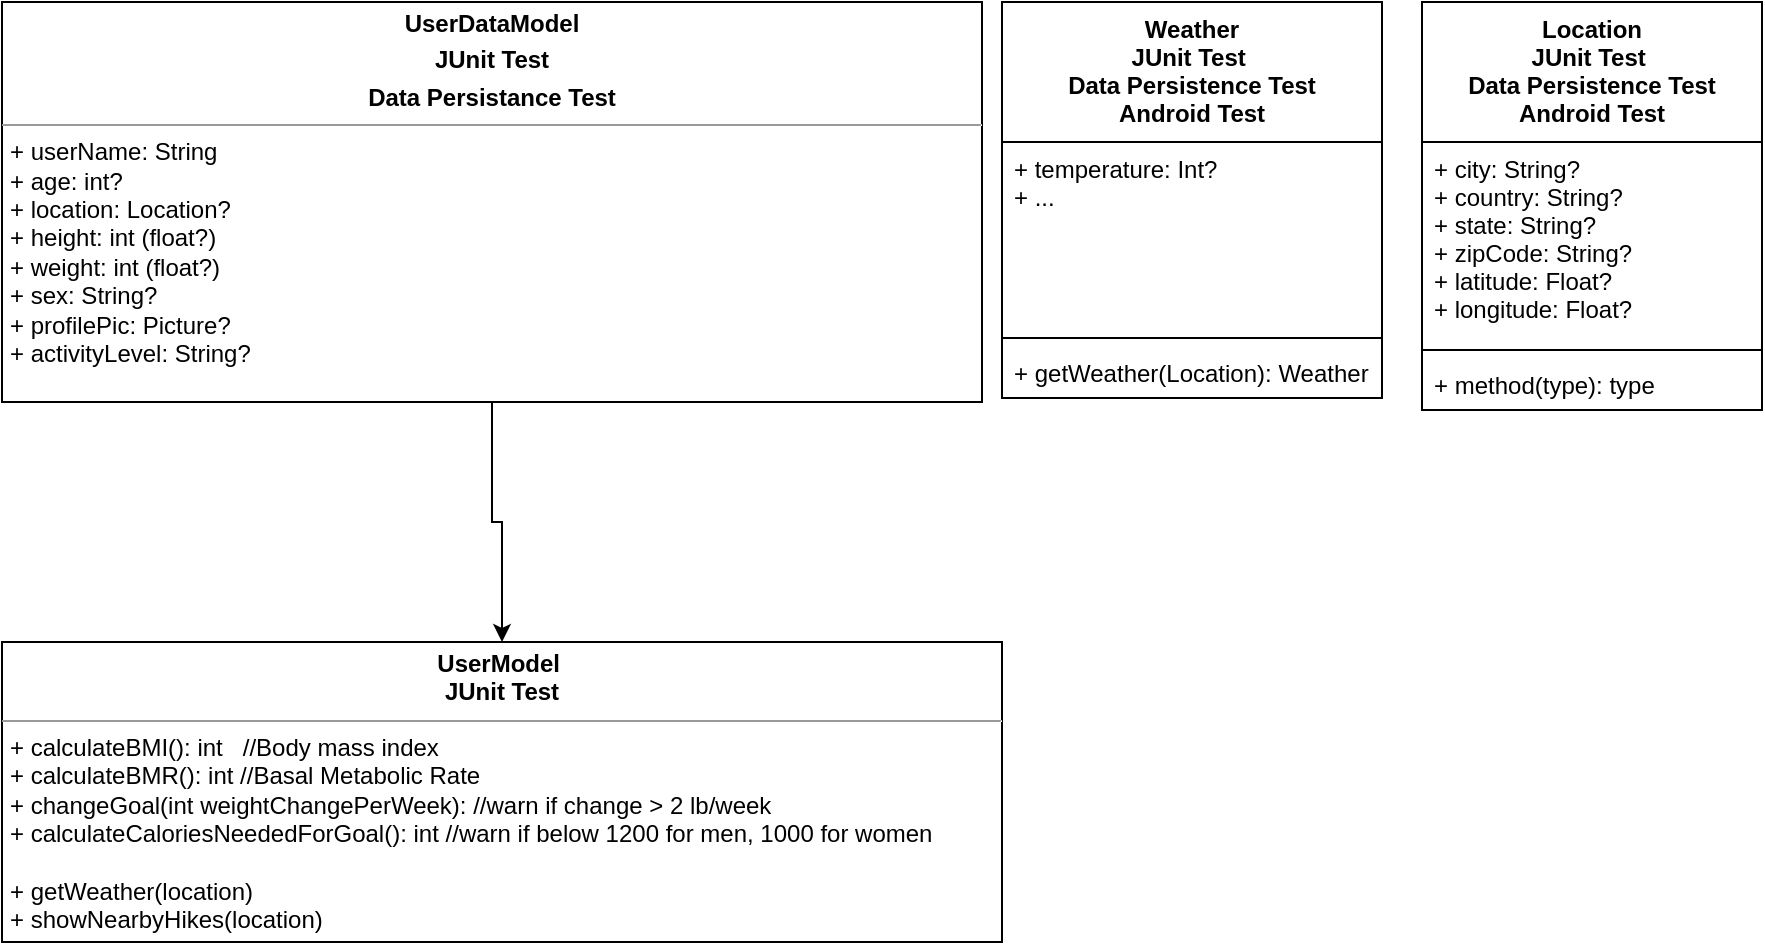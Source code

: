 <mxfile version="13.7.6" type="device"><diagram id="1cZjEg6DXysJplwQPbBC" name="Page-1"><mxGraphModel dx="627" dy="391" grid="1" gridSize="10" guides="1" tooltips="1" connect="1" arrows="1" fold="1" page="1" pageScale="1" pageWidth="1169" pageHeight="827" math="0" shadow="0"><root><mxCell id="0"/><mxCell id="1" parent="0"/><mxCell id="nT7wJt8Zx3f6JMFJM2ii-21" style="edgeStyle=orthogonalEdgeStyle;rounded=0;orthogonalLoop=1;jettySize=auto;html=1;exitX=0.5;exitY=1;exitDx=0;exitDy=0;entryX=0.5;entryY=0;entryDx=0;entryDy=0;" parent="1" source="nT7wJt8Zx3f6JMFJM2ii-1" target="nT7wJt8Zx3f6JMFJM2ii-19" edge="1"><mxGeometry relative="1" as="geometry"/></mxCell><mxCell id="nT7wJt8Zx3f6JMFJM2ii-1" value="&lt;p style=&quot;margin: 0px ; margin-top: 4px ; text-align: center&quot;&gt;&lt;b&gt;UserDataModel&lt;/b&gt;&lt;/p&gt;&lt;p style=&quot;margin: 0px ; margin-top: 4px ; text-align: center&quot;&gt;&lt;b&gt;JUnit Test&lt;/b&gt;&lt;/p&gt;&lt;p style=&quot;margin: 0px ; margin-top: 4px ; text-align: center&quot;&gt;&lt;b&gt;Data Persistance Test&lt;/b&gt;&lt;/p&gt;&lt;hr size=&quot;1&quot;&gt;&lt;p style=&quot;margin: 0px ; margin-left: 4px&quot;&gt;+ userName: String&lt;/p&gt;&lt;p style=&quot;margin: 0px ; margin-left: 4px&quot;&gt;+ age: int?&lt;/p&gt;&lt;p style=&quot;margin: 0px ; margin-left: 4px&quot;&gt;+ location: Location?&lt;/p&gt;&lt;p style=&quot;margin: 0px ; margin-left: 4px&quot;&gt;+ height: int (float?)&lt;/p&gt;&lt;p style=&quot;margin: 0px ; margin-left: 4px&quot;&gt;+ weight: int (float?)&lt;/p&gt;&lt;p style=&quot;margin: 0px ; margin-left: 4px&quot;&gt;+ sex: String?&lt;/p&gt;&lt;p style=&quot;margin: 0px ; margin-left: 4px&quot;&gt;+ profilePic: Picture?&lt;/p&gt;&lt;p style=&quot;margin: 0px ; margin-left: 4px&quot;&gt;+ activityLevel: String?&lt;/p&gt;&lt;p style=&quot;margin: 0px ; margin-left: 4px&quot;&gt;&lt;br&gt;&lt;/p&gt;&lt;p style=&quot;margin: 0px ; margin-left: 4px&quot;&gt;&lt;br&gt;&lt;/p&gt;" style="verticalAlign=top;align=left;overflow=fill;fontSize=12;fontFamily=Helvetica;html=1;" parent="1" vertex="1"><mxGeometry x="40" y="40" width="490" height="200" as="geometry"/></mxCell><mxCell id="nT7wJt8Zx3f6JMFJM2ii-19" value="&lt;p style=&quot;margin: 0px ; margin-top: 4px ; text-align: center&quot;&gt;&lt;b&gt;UserModel&amp;nbsp;&lt;/b&gt;&lt;/p&gt;&lt;b&gt;&lt;div style=&quot;text-align: center&quot;&gt;&lt;b&gt;JUnit Test&lt;/b&gt;&lt;/div&gt;&lt;/b&gt;&lt;hr size=&quot;1&quot;&gt;&lt;p style=&quot;margin: 0px ; margin-left: 4px&quot;&gt;+ calculateBMI(): int&amp;nbsp; &amp;nbsp;//Body mass index&lt;/p&gt;&lt;p style=&quot;margin: 0px ; margin-left: 4px&quot;&gt;+ calculateBMR(): int //Basal Metabolic Rate&lt;/p&gt;&lt;p style=&quot;margin: 0px ; margin-left: 4px&quot;&gt;+ changeGoal(int weightChangePerWeek): //warn if change &amp;gt; 2 lb/week&lt;/p&gt;&lt;p style=&quot;margin: 0px ; margin-left: 4px&quot;&gt;+ calculateCaloriesNeededForGoal(): int //warn if below 1200 for men, 1000 for women&lt;/p&gt;&lt;p style=&quot;margin: 0px ; margin-left: 4px&quot;&gt;&lt;br&gt;&lt;/p&gt;&lt;p style=&quot;margin: 0px ; margin-left: 4px&quot;&gt;+ getWeather(location)&lt;/p&gt;&lt;p style=&quot;margin: 0px ; margin-left: 4px&quot;&gt;+ showNearbyHikes(location)&lt;/p&gt;&lt;p style=&quot;margin: 0px ; margin-left: 4px&quot;&gt;&lt;br&gt;&lt;/p&gt;" style="verticalAlign=top;align=left;overflow=fill;fontSize=12;fontFamily=Helvetica;html=1;" parent="1" vertex="1"><mxGeometry x="40" y="360" width="500" height="150" as="geometry"/></mxCell><mxCell id="1KylA9_HLu-eFx_0VKW5-5" value="Location&#10;JUnit Test &#10;Data Persistence Test&#10;Android Test" style="swimlane;fontStyle=1;align=center;verticalAlign=top;childLayout=stackLayout;horizontal=1;startSize=70;horizontalStack=0;resizeParent=1;resizeParentMax=0;resizeLast=0;collapsible=1;marginBottom=0;" parent="1" vertex="1"><mxGeometry x="750" y="40" width="170" height="204" as="geometry"/></mxCell><mxCell id="1KylA9_HLu-eFx_0VKW5-6" value="+ city: String?&#10;+ country: String?&#10;+ state: String?&#10;+ zipCode: String?&#10;+ latitude: Float?&#10;+ longitude: Float?" style="text;strokeColor=none;fillColor=none;align=left;verticalAlign=top;spacingLeft=4;spacingRight=4;overflow=hidden;rotatable=0;points=[[0,0.5],[1,0.5]];portConstraint=eastwest;" parent="1KylA9_HLu-eFx_0VKW5-5" vertex="1"><mxGeometry y="70" width="170" height="100" as="geometry"/></mxCell><mxCell id="1KylA9_HLu-eFx_0VKW5-7" value="" style="line;strokeWidth=1;fillColor=none;align=left;verticalAlign=middle;spacingTop=-1;spacingLeft=3;spacingRight=3;rotatable=0;labelPosition=right;points=[];portConstraint=eastwest;" parent="1KylA9_HLu-eFx_0VKW5-5" vertex="1"><mxGeometry y="170" width="170" height="8" as="geometry"/></mxCell><mxCell id="1KylA9_HLu-eFx_0VKW5-8" value="+ method(type): type" style="text;strokeColor=none;fillColor=none;align=left;verticalAlign=top;spacingLeft=4;spacingRight=4;overflow=hidden;rotatable=0;points=[[0,0.5],[1,0.5]];portConstraint=eastwest;" parent="1KylA9_HLu-eFx_0VKW5-5" vertex="1"><mxGeometry y="178" width="170" height="26" as="geometry"/></mxCell><mxCell id="1KylA9_HLu-eFx_0VKW5-1" value="Weather&#10;JUnit Test &#10;Data Persistence Test&#10;Android Test" style="swimlane;fontStyle=1;align=center;verticalAlign=top;childLayout=stackLayout;horizontal=1;startSize=70;horizontalStack=0;resizeParent=1;resizeParentMax=0;resizeLast=0;collapsible=1;marginBottom=0;" parent="1" vertex="1"><mxGeometry x="540" y="40" width="190" height="198" as="geometry"/></mxCell><mxCell id="1KylA9_HLu-eFx_0VKW5-2" value="+ temperature: Int?&#10;+ ..." style="text;strokeColor=none;fillColor=none;align=left;verticalAlign=top;spacingLeft=4;spacingRight=4;overflow=hidden;rotatable=0;points=[[0,0.5],[1,0.5]];portConstraint=eastwest;" parent="1KylA9_HLu-eFx_0VKW5-1" vertex="1"><mxGeometry y="70" width="190" height="94" as="geometry"/></mxCell><mxCell id="1KylA9_HLu-eFx_0VKW5-3" value="" style="line;strokeWidth=1;fillColor=none;align=left;verticalAlign=middle;spacingTop=-1;spacingLeft=3;spacingRight=3;rotatable=0;labelPosition=right;points=[];portConstraint=eastwest;" parent="1KylA9_HLu-eFx_0VKW5-1" vertex="1"><mxGeometry y="164" width="190" height="8" as="geometry"/></mxCell><mxCell id="1KylA9_HLu-eFx_0VKW5-4" value="+ getWeather(Location): Weather" style="text;strokeColor=none;fillColor=none;align=left;verticalAlign=top;spacingLeft=4;spacingRight=4;overflow=hidden;rotatable=0;points=[[0,0.5],[1,0.5]];portConstraint=eastwest;" parent="1KylA9_HLu-eFx_0VKW5-1" vertex="1"><mxGeometry y="172" width="190" height="26" as="geometry"/></mxCell></root></mxGraphModel></diagram></mxfile>